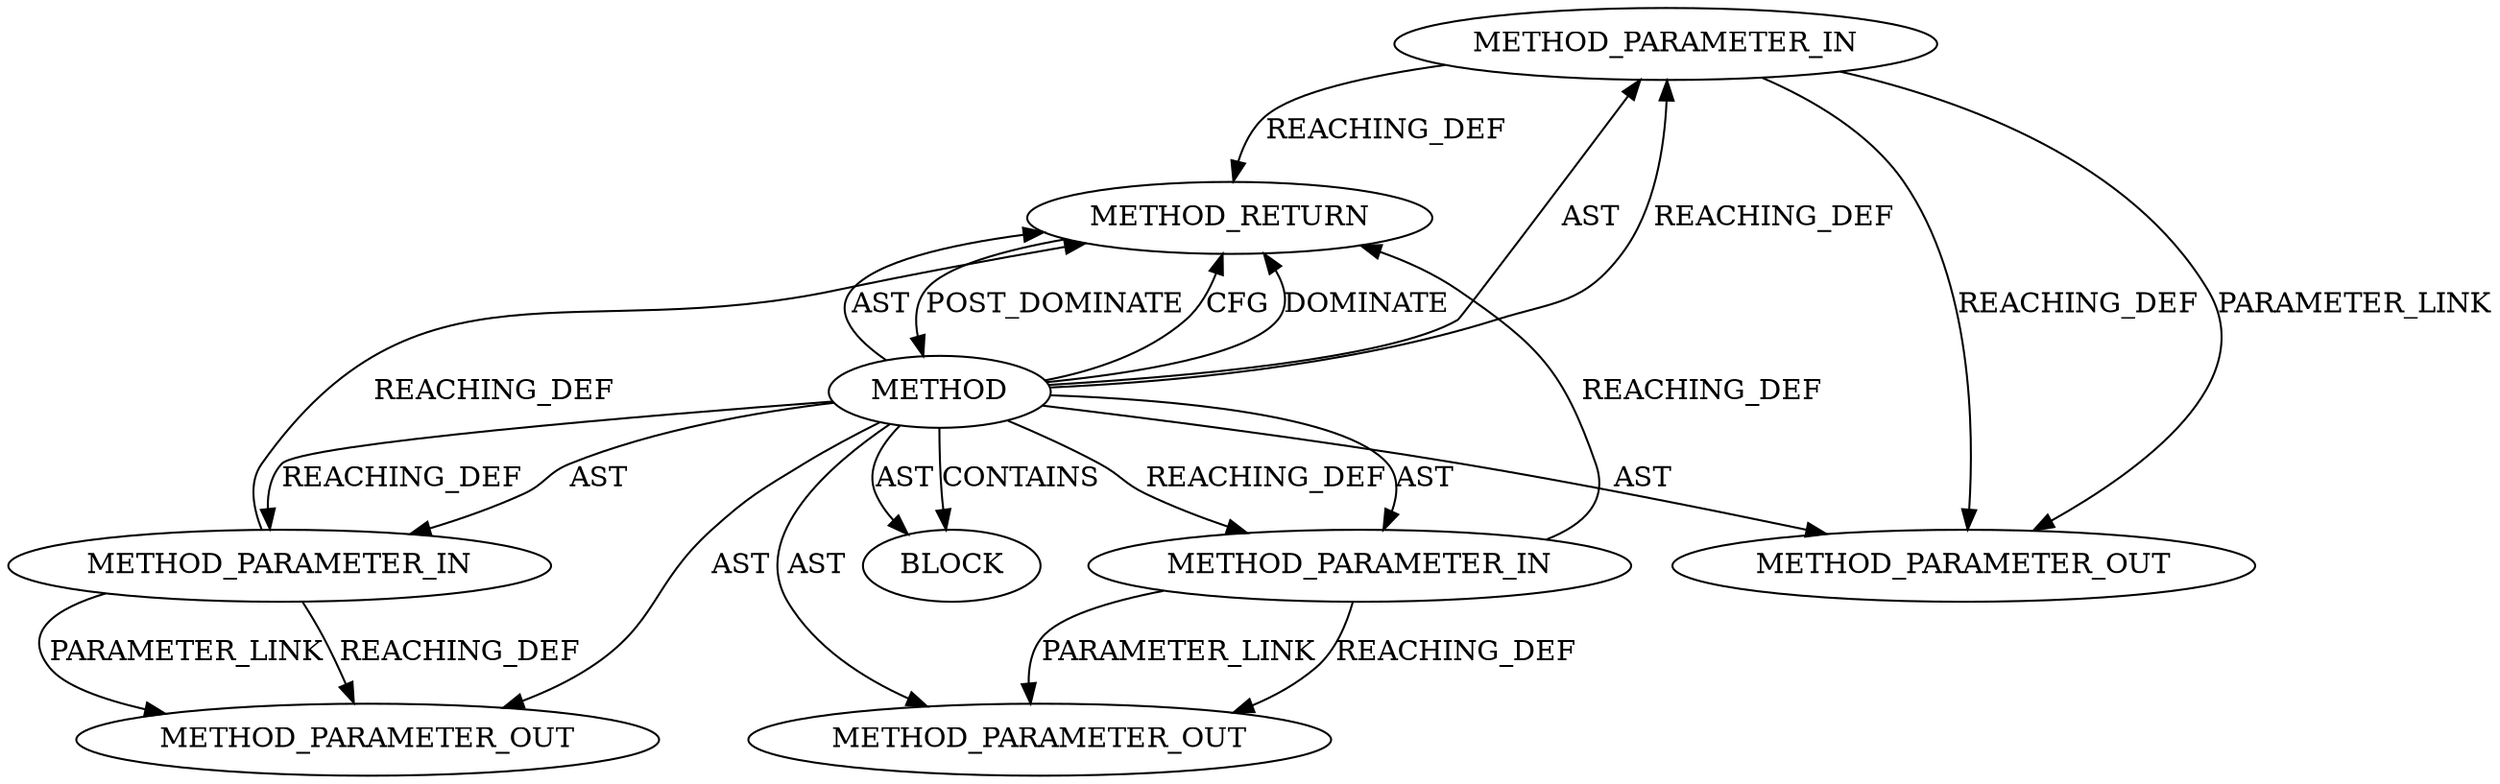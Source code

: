digraph {
  12036 [label=METHOD_PARAMETER_IN ORDER=1 CODE="p1" IS_VARIADIC=false TYPE_FULL_NAME="ANY" EVALUATION_STRATEGY="BY_VALUE" INDEX=1 NAME="p1"]
  12040 [label=METHOD_RETURN ORDER=2 CODE="RET" TYPE_FULL_NAME="ANY" EVALUATION_STRATEGY="BY_VALUE"]
  12037 [label=METHOD_PARAMETER_IN ORDER=2 CODE="p2" IS_VARIADIC=false TYPE_FULL_NAME="ANY" EVALUATION_STRATEGY="BY_VALUE" INDEX=2 NAME="p2"]
  13273 [label=METHOD_PARAMETER_OUT ORDER=3 CODE="p3" IS_VARIADIC=false TYPE_FULL_NAME="ANY" EVALUATION_STRATEGY="BY_VALUE" INDEX=3 NAME="p3"]
  12035 [label=METHOD AST_PARENT_TYPE="NAMESPACE_BLOCK" AST_PARENT_FULL_NAME="<global>" ORDER=0 CODE="<empty>" FULL_NAME="<operator>.conditional" IS_EXTERNAL=true FILENAME="<empty>" SIGNATURE="" NAME="<operator>.conditional"]
  12039 [label=BLOCK ORDER=1 ARGUMENT_INDEX=1 CODE="<empty>" TYPE_FULL_NAME="ANY"]
  13271 [label=METHOD_PARAMETER_OUT ORDER=1 CODE="p1" IS_VARIADIC=false TYPE_FULL_NAME="ANY" EVALUATION_STRATEGY="BY_VALUE" INDEX=1 NAME="p1"]
  12038 [label=METHOD_PARAMETER_IN ORDER=3 CODE="p3" IS_VARIADIC=false TYPE_FULL_NAME="ANY" EVALUATION_STRATEGY="BY_VALUE" INDEX=3 NAME="p3"]
  13272 [label=METHOD_PARAMETER_OUT ORDER=2 CODE="p2" IS_VARIADIC=false TYPE_FULL_NAME="ANY" EVALUATION_STRATEGY="BY_VALUE" INDEX=2 NAME="p2"]
  12035 -> 12039 [label=CONTAINS ]
  12036 -> 13271 [label=REACHING_DEF VARIABLE="p1"]
  12035 -> 12038 [label=REACHING_DEF VARIABLE=""]
  12035 -> 12039 [label=AST ]
  12038 -> 13273 [label=PARAMETER_LINK ]
  12040 -> 12035 [label=POST_DOMINATE ]
  12035 -> 12037 [label=REACHING_DEF VARIABLE=""]
  12035 -> 13271 [label=AST ]
  12036 -> 13271 [label=PARAMETER_LINK ]
  12035 -> 12040 [label=CFG ]
  12035 -> 12037 [label=AST ]
  12037 -> 13272 [label=PARAMETER_LINK ]
  12038 -> 13273 [label=REACHING_DEF VARIABLE="p3"]
  12035 -> 12040 [label=DOMINATE ]
  12035 -> 12036 [label=AST ]
  12038 -> 12040 [label=REACHING_DEF VARIABLE="p3"]
  12037 -> 13272 [label=REACHING_DEF VARIABLE="p2"]
  12035 -> 12038 [label=AST ]
  12036 -> 12040 [label=REACHING_DEF VARIABLE="p1"]
  12035 -> 12036 [label=REACHING_DEF VARIABLE=""]
  12037 -> 12040 [label=REACHING_DEF VARIABLE="p2"]
  12035 -> 12040 [label=AST ]
  12035 -> 13272 [label=AST ]
  12035 -> 13273 [label=AST ]
}
